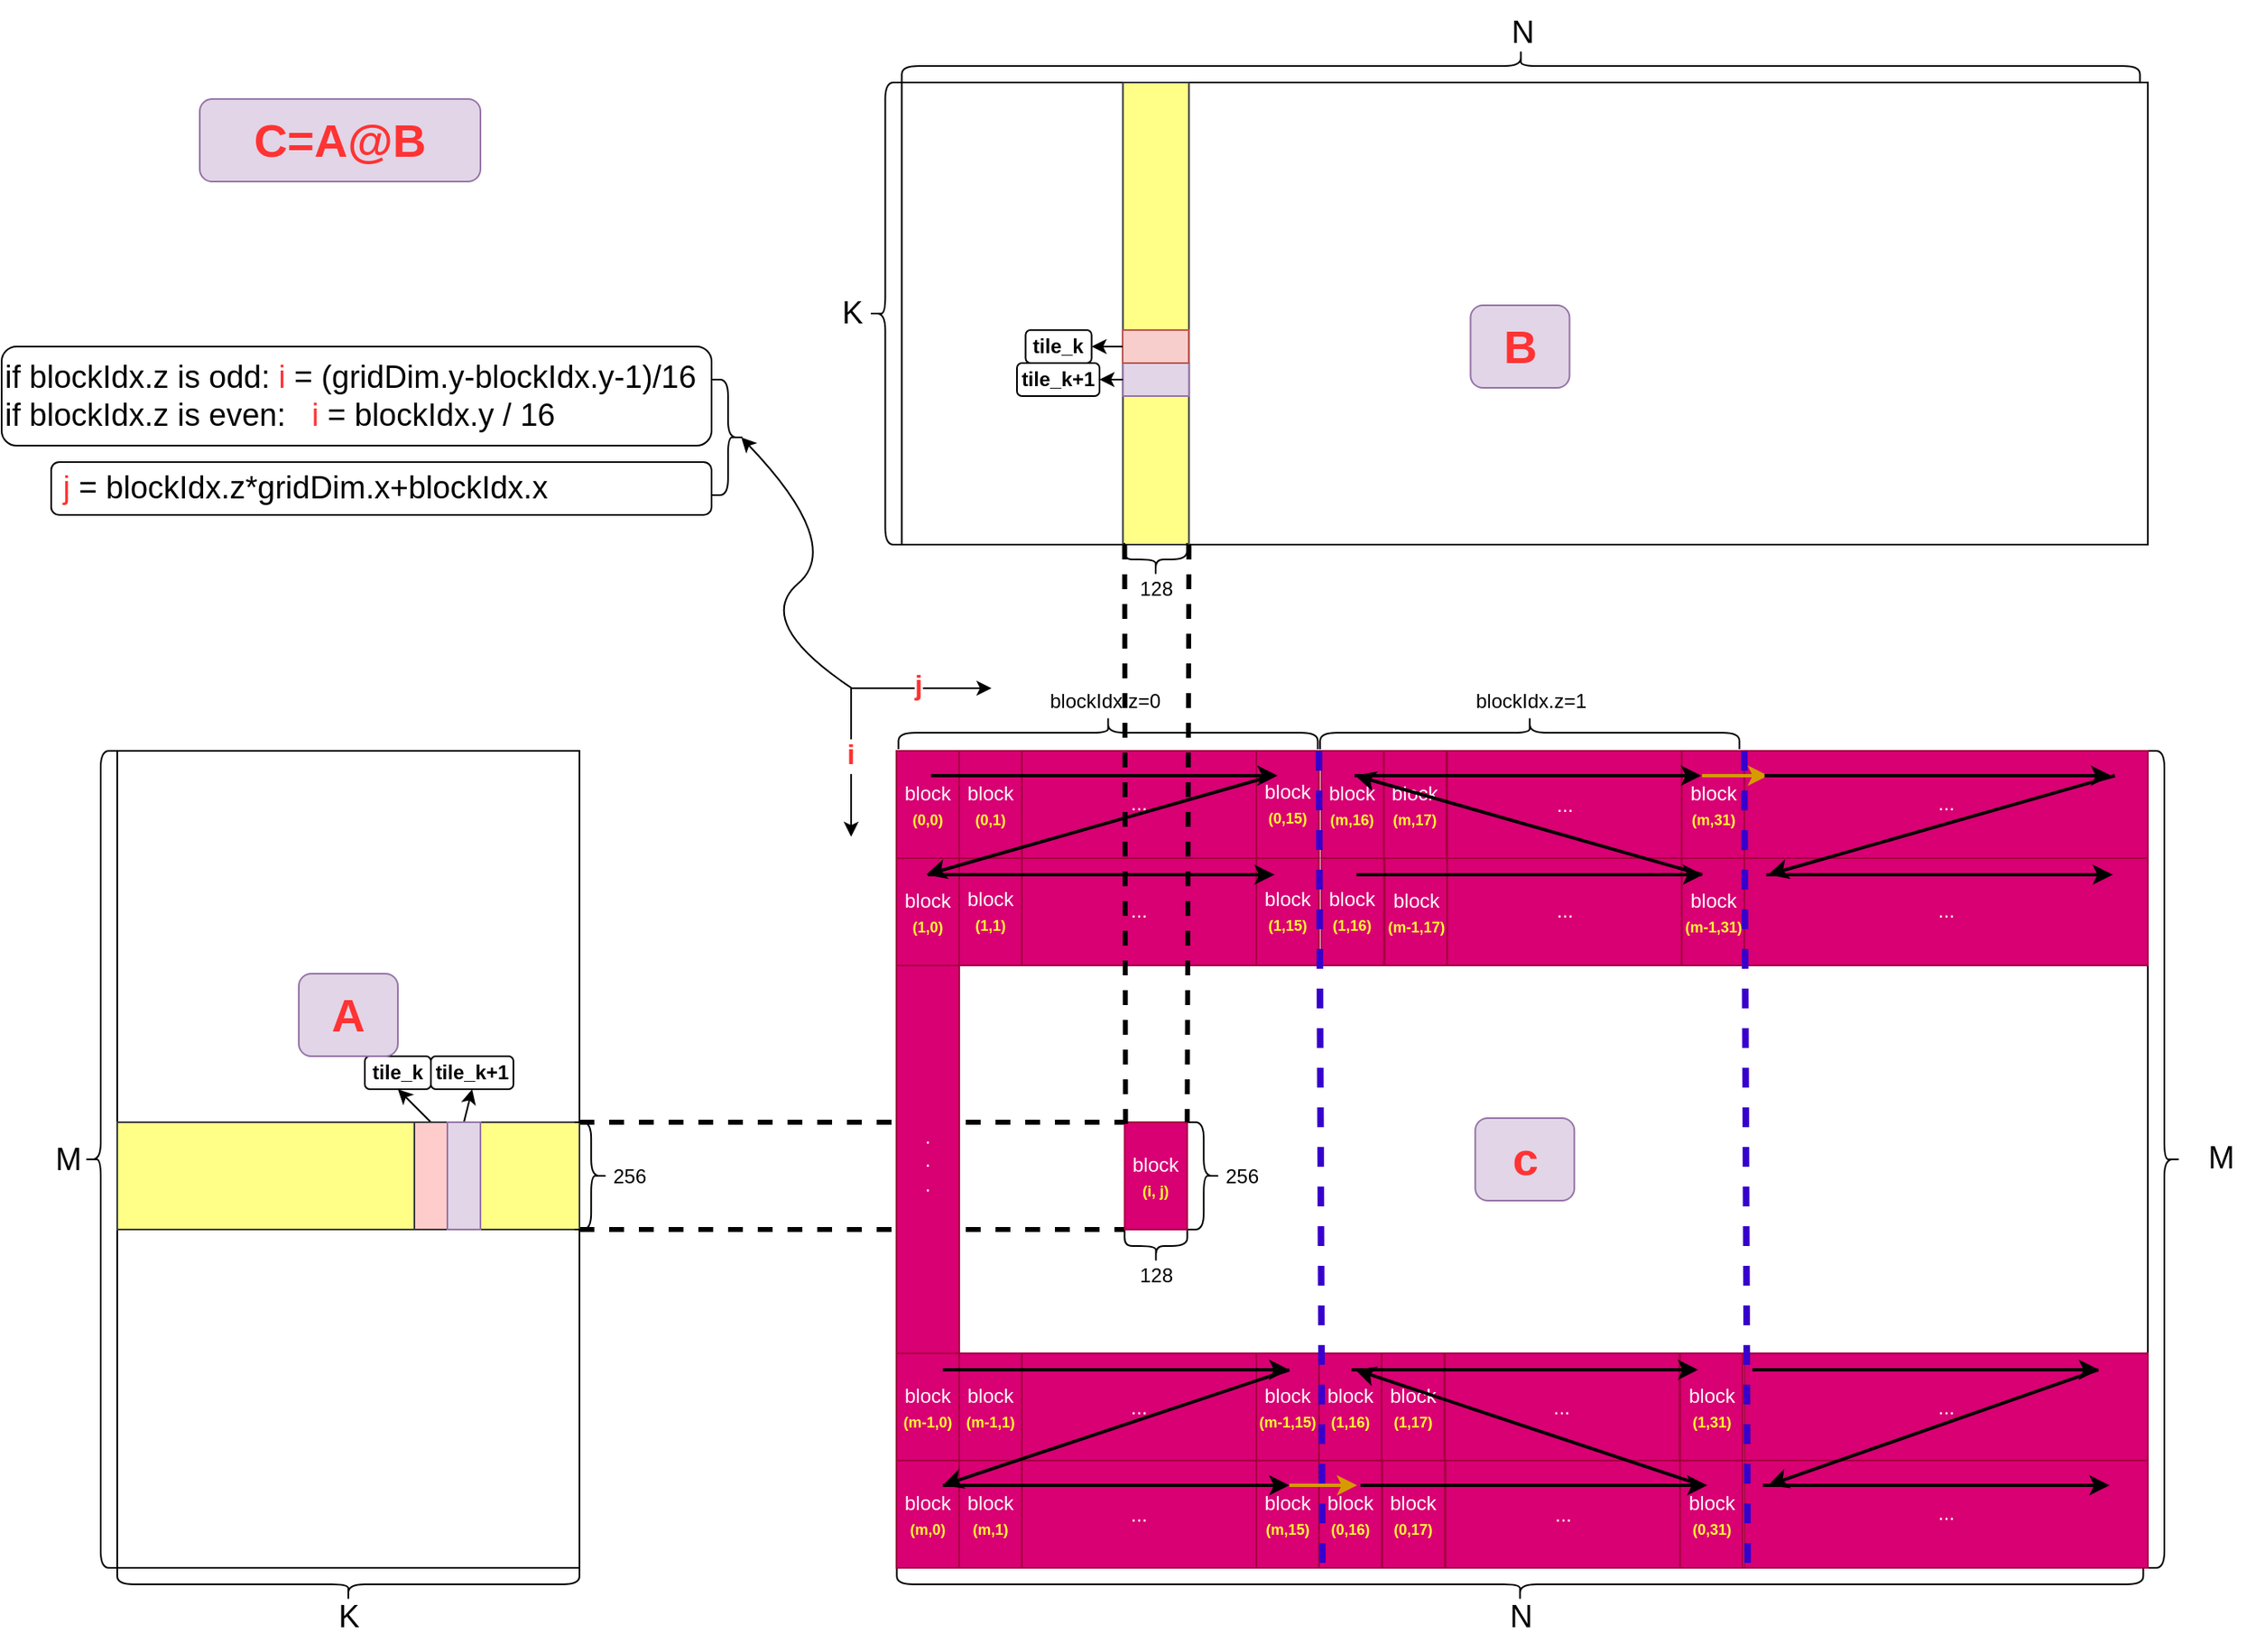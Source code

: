 <mxfile version="13.7.9" type="device"><diagram name="Page-1" id="_nR7e4XgD6fj8UJKNjDj"><mxGraphModel dx="3288" dy="-3440" grid="1" gridSize="10" guides="1" tooltips="1" connect="1" arrows="1" fold="1" page="1" pageScale="1" pageWidth="850" pageHeight="1100" math="1" shadow="0"><root><mxCell id="0"/><mxCell id="1" parent="0"/><mxCell id="BASvvJVavqTpIo9RgMH1-776" value="" style="rounded=0;whiteSpace=wrap;html=1;" parent="1" vertex="1"><mxGeometry x="-474.78" y="4660" width="754.78" height="280" as="geometry"/></mxCell><mxCell id="BASvvJVavqTpIo9RgMH1-777" value="" style="rounded=0;whiteSpace=wrap;html=1;" parent="1" vertex="1"><mxGeometry x="-950" y="5064.99" width="280" height="495.01" as="geometry"/></mxCell><mxCell id="BASvvJVavqTpIo9RgMH1-779" value="" style="rounded=0;whiteSpace=wrap;html=1;" parent="1" vertex="1"><mxGeometry x="-477.91" y="5065" width="757.91" height="495.01" as="geometry"/></mxCell><mxCell id="BASvvJVavqTpIo9RgMH1-780" value="" style="rounded=0;whiteSpace=wrap;html=1;fillColor=#ffff88;strokeColor=#36393d;" parent="1" vertex="1"><mxGeometry x="-340.82" y="4660" width="40" height="280" as="geometry"/></mxCell><mxCell id="BASvvJVavqTpIo9RgMH1-782" value="&lt;font style=&quot;font-size: 19px;&quot;&gt;M&lt;/font&gt;" style="text;html=1;align=center;verticalAlign=middle;resizable=0;points=[];autosize=1;strokeColor=none;fillColor=none;" parent="1" vertex="1"><mxGeometry x="-1000" y="5292.51" width="40" height="40" as="geometry"/></mxCell><mxCell id="BASvvJVavqTpIo9RgMH1-783" value="" style="shape=curlyBracket;whiteSpace=wrap;html=1;rounded=1;labelPosition=left;verticalLabelPosition=middle;align=right;verticalAlign=middle;" parent="1" vertex="1"><mxGeometry x="-970" y="5064.99" width="20" height="495.01" as="geometry"/></mxCell><mxCell id="BASvvJVavqTpIo9RgMH1-784" value="" style="shape=curlyBracket;whiteSpace=wrap;html=1;rounded=1;flipH=1;labelPosition=right;verticalLabelPosition=middle;align=left;verticalAlign=middle;rotation=90;" parent="1" vertex="1"><mxGeometry x="-820" y="5430.01" width="20" height="280" as="geometry"/></mxCell><mxCell id="BASvvJVavqTpIo9RgMH1-785" value="&lt;font style=&quot;font-size: 19px;&quot;&gt;K&lt;/font&gt;" style="text;html=1;align=center;verticalAlign=middle;resizable=0;points=[];autosize=1;strokeColor=none;fillColor=none;" parent="1" vertex="1"><mxGeometry x="-830" y="5570" width="40" height="40" as="geometry"/></mxCell><mxCell id="BASvvJVavqTpIo9RgMH1-786" value="" style="shape=curlyBracket;whiteSpace=wrap;html=1;rounded=1;labelPosition=left;verticalLabelPosition=middle;align=right;verticalAlign=middle;rotation=-180;" parent="1" vertex="1"><mxGeometry x="280" y="5064.99" width="20" height="495" as="geometry"/></mxCell><mxCell id="BASvvJVavqTpIo9RgMH1-787" value="&lt;font style=&quot;font-size: 19px;&quot;&gt;M&lt;/font&gt;" style="text;html=1;align=center;verticalAlign=middle;resizable=0;points=[];autosize=1;strokeColor=none;fillColor=none;" parent="1" vertex="1"><mxGeometry x="304.38" y="5292.49" width="40" height="40" as="geometry"/></mxCell><mxCell id="BASvvJVavqTpIo9RgMH1-788" value="&lt;font style=&quot;font-size: 19px;&quot;&gt;K&lt;/font&gt;" style="text;html=1;align=center;verticalAlign=middle;resizable=0;points=[];autosize=1;strokeColor=none;fillColor=none;" parent="1" vertex="1"><mxGeometry x="-524.78" y="4780" width="40" height="40" as="geometry"/></mxCell><mxCell id="BASvvJVavqTpIo9RgMH1-791" value="" style="rounded=0;whiteSpace=wrap;html=1;fillColor=#e1d5e7;strokeColor=#9673a6;rotation=90;" parent="1" vertex="1"><mxGeometry x="-330.82" y="4820" width="20" height="40" as="geometry"/></mxCell><mxCell id="BASvvJVavqTpIo9RgMH1-792" value="" style="endArrow=none;dashed=1;html=1;rounded=0;exitX=1;exitY=0;exitDx=0;exitDy=0;entryX=0;entryY=0;entryDx=0;entryDy=0;strokeWidth=3;" parent="1" source="BASvvJVavqTpIo9RgMH1-900" target="BASvvJVavqTpIo9RgMH1-898" edge="1"><mxGeometry width="50" height="50" relative="1" as="geometry"><mxPoint x="-670" y="5290" as="sourcePoint"/><mxPoint x="-310.82" y="5310.0" as="targetPoint"/></mxGeometry></mxCell><mxCell id="BASvvJVavqTpIo9RgMH1-793" value="" style="endArrow=none;dashed=1;html=1;rounded=0;exitX=1;exitY=1;exitDx=0;exitDy=0;entryX=0;entryY=1;entryDx=0;entryDy=0;strokeWidth=3;" parent="1" source="BASvvJVavqTpIo9RgMH1-900" target="BASvvJVavqTpIo9RgMH1-898" edge="1"><mxGeometry width="50" height="50" relative="1" as="geometry"><mxPoint x="-670" y="5354.61" as="sourcePoint"/><mxPoint x="-375" y="5355" as="targetPoint"/></mxGeometry></mxCell><mxCell id="BASvvJVavqTpIo9RgMH1-796" value="" style="shape=curlyBracket;whiteSpace=wrap;html=1;rounded=1;flipH=1;labelPosition=right;verticalLabelPosition=middle;align=left;verticalAlign=middle;rotation=-180;" parent="1" vertex="1"><mxGeometry x="-494.78" y="4660" width="20" height="280" as="geometry"/></mxCell><mxCell id="BASvvJVavqTpIo9RgMH1-797" value="" style="shape=curlyBracket;whiteSpace=wrap;html=1;rounded=1;flipH=1;labelPosition=right;verticalLabelPosition=middle;align=left;verticalAlign=middle;rotation=-90;" parent="1" vertex="1"><mxGeometry x="-109.78" y="4275" width="20" height="750" as="geometry"/></mxCell><mxCell id="BASvvJVavqTpIo9RgMH1-798" value="&lt;font style=&quot;font-size: 19px;&quot;&gt;N&lt;/font&gt;" style="text;html=1;align=center;verticalAlign=middle;resizable=0;points=[];autosize=1;strokeColor=none;fillColor=none;" parent="1" vertex="1"><mxGeometry x="-119.39" y="4610" width="40" height="40" as="geometry"/></mxCell><mxCell id="BASvvJVavqTpIo9RgMH1-799" value="" style="shape=curlyBracket;whiteSpace=wrap;html=1;rounded=1;flipH=1;labelPosition=right;verticalLabelPosition=middle;align=left;verticalAlign=middle;rotation=90;" parent="1" vertex="1"><mxGeometry x="-110.28" y="5192.5" width="20" height="755" as="geometry"/></mxCell><mxCell id="BASvvJVavqTpIo9RgMH1-800" value="&lt;font style=&quot;font-size: 19px;&quot;&gt;N&lt;/font&gt;" style="text;html=1;align=center;verticalAlign=middle;resizable=0;points=[];autosize=1;strokeColor=none;fillColor=none;" parent="1" vertex="1"><mxGeometry x="-120.28" y="5570" width="40" height="40" as="geometry"/></mxCell><mxCell id="BASvvJVavqTpIo9RgMH1-801" value="" style="rounded=0;whiteSpace=wrap;html=1;fillColor=#f8cecc;strokeColor=#b85450;rotation=90;" parent="1" vertex="1"><mxGeometry x="-331" y="4800" width="20" height="40" as="geometry"/></mxCell><mxCell id="BASvvJVavqTpIo9RgMH1-802" value="" style="shape=curlyBracket;whiteSpace=wrap;html=1;rounded=1;flipH=1;labelPosition=right;verticalLabelPosition=middle;align=left;verticalAlign=middle;size=0.5;" parent="1" vertex="1"><mxGeometry x="-301.87" y="5290" width="20" height="65" as="geometry"/></mxCell><mxCell id="BASvvJVavqTpIo9RgMH1-803" value="" style="shape=curlyBracket;whiteSpace=wrap;html=1;rounded=1;flipH=1;labelPosition=right;verticalLabelPosition=middle;align=left;verticalAlign=middle;rotation=90;" parent="1" vertex="1"><mxGeometry x="-330.82" y="5346" width="20" height="37.99" as="geometry"/></mxCell><mxCell id="BASvvJVavqTpIo9RgMH1-804" value="128" style="text;html=1;align=center;verticalAlign=middle;resizable=0;points=[];autosize=1;strokeColor=none;fillColor=none;" parent="1" vertex="1"><mxGeometry x="-340.82" y="5368" width="40" height="30" as="geometry"/></mxCell><mxCell id="BASvvJVavqTpIo9RgMH1-805" value="256" style="text;html=1;align=center;verticalAlign=middle;resizable=0;points=[];autosize=1;strokeColor=none;fillColor=none;" parent="1" vertex="1"><mxGeometry x="-288.96" y="5307.5" width="40" height="30" as="geometry"/></mxCell><mxCell id="BASvvJVavqTpIo9RgMH1-806" value="&lt;span style=&quot;text-wrap: nowrap;&quot;&gt;&lt;b style=&quot;&quot;&gt;tile_k&lt;/b&gt;&lt;/span&gt;" style="rounded=1;whiteSpace=wrap;html=1;" parent="1" vertex="1"><mxGeometry x="-800" y="5250" width="40" height="20" as="geometry"/></mxCell><mxCell id="BASvvJVavqTpIo9RgMH1-807" value="&lt;span style=&quot;text-wrap: nowrap;&quot;&gt;&lt;b style=&quot;&quot;&gt;tile_k+1&lt;/b&gt;&lt;/span&gt;" style="rounded=1;whiteSpace=wrap;html=1;" parent="1" vertex="1"><mxGeometry x="-760" y="5250" width="50" height="20" as="geometry"/></mxCell><mxCell id="BASvvJVavqTpIo9RgMH1-808" value="" style="endArrow=classic;html=1;rounded=0;entryX=0.5;entryY=1;entryDx=0;entryDy=0;exitX=0.5;exitY=0;exitDx=0;exitDy=0;" parent="1" source="BASvvJVavqTpIo9RgMH1-789" target="BASvvJVavqTpIo9RgMH1-806" edge="1"><mxGeometry width="50" height="50" relative="1" as="geometry"><mxPoint x="-650" y="5270" as="sourcePoint"/><mxPoint x="-600" y="5220" as="targetPoint"/></mxGeometry></mxCell><mxCell id="BASvvJVavqTpIo9RgMH1-809" value="" style="endArrow=classic;html=1;rounded=0;entryX=0.5;entryY=1;entryDx=0;entryDy=0;exitX=0.5;exitY=0;exitDx=0;exitDy=0;" parent="1" target="BASvvJVavqTpIo9RgMH1-807" edge="1"><mxGeometry width="50" height="50" relative="1" as="geometry"><mxPoint x="-740" y="5290" as="sourcePoint"/><mxPoint x="-755" y="5215" as="targetPoint"/></mxGeometry></mxCell><mxCell id="BASvvJVavqTpIo9RgMH1-810" value="&lt;span style=&quot;text-wrap: nowrap;&quot;&gt;&lt;b style=&quot;&quot;&gt;tile_k&lt;/b&gt;&lt;/span&gt;" style="rounded=1;whiteSpace=wrap;html=1;" parent="1" vertex="1"><mxGeometry x="-399.78" y="4810" width="40" height="20" as="geometry"/></mxCell><mxCell id="BASvvJVavqTpIo9RgMH1-811" value="&lt;span style=&quot;text-wrap: nowrap;&quot;&gt;&lt;b style=&quot;&quot;&gt;tile_k+1&lt;/b&gt;&lt;/span&gt;" style="rounded=1;whiteSpace=wrap;html=1;" parent="1" vertex="1"><mxGeometry x="-405" y="4830" width="50" height="20" as="geometry"/></mxCell><mxCell id="BASvvJVavqTpIo9RgMH1-812" value="" style="endArrow=classic;html=1;rounded=0;entryX=1;entryY=0.5;entryDx=0;entryDy=0;exitX=0.5;exitY=1;exitDx=0;exitDy=0;" parent="1" source="BASvvJVavqTpIo9RgMH1-801" target="BASvvJVavqTpIo9RgMH1-810" edge="1"><mxGeometry width="50" height="50" relative="1" as="geometry"><mxPoint x="-494.78" y="5100" as="sourcePoint"/><mxPoint x="-444.78" y="5050" as="targetPoint"/></mxGeometry></mxCell><mxCell id="BASvvJVavqTpIo9RgMH1-813" value="" style="endArrow=classic;html=1;rounded=0;entryX=1;entryY=0.5;entryDx=0;entryDy=0;exitX=0.5;exitY=1;exitDx=0;exitDy=0;" parent="1" source="BASvvJVavqTpIo9RgMH1-791" target="BASvvJVavqTpIo9RgMH1-811" edge="1"><mxGeometry width="50" height="50" relative="1" as="geometry"><mxPoint x="-304.78" y="4830" as="sourcePoint"/><mxPoint x="-329.78" y="4830" as="targetPoint"/></mxGeometry></mxCell><mxCell id="BASvvJVavqTpIo9RgMH1-815" value="block&lt;div&gt;&lt;font color=&quot;#ffff33&quot; style=&quot;font-size: 9px;&quot;&gt;&lt;b&gt;(0,0)&lt;/b&gt;&lt;/font&gt;&lt;/div&gt;" style="rounded=0;whiteSpace=wrap;html=1;fillColor=#d80073;strokeColor=#A50040;fontColor=#ffffff;" parent="1" vertex="1"><mxGeometry x="-477.91" y="5065" width="37.91" height="65" as="geometry"/></mxCell><mxCell id="BASvvJVavqTpIo9RgMH1-819" value="" style="endArrow=classic;html=1;rounded=0;" parent="1" edge="1"><mxGeometry width="50" height="50" relative="1" as="geometry"><mxPoint x="-505.45" y="5027" as="sourcePoint"/><mxPoint x="-505.45" y="5117" as="targetPoint"/></mxGeometry></mxCell><mxCell id="BASvvJVavqTpIo9RgMH1-827" value="&lt;b&gt;&lt;font color=&quot;#ff3333&quot; style=&quot;font-size: 17px;&quot;&gt;i&lt;/font&gt;&lt;/b&gt;" style="edgeLabel;html=1;align=center;verticalAlign=middle;resizable=0;points=[];" parent="BASvvJVavqTpIo9RgMH1-819" vertex="1" connectable="0"><mxGeometry x="-0.096" y="-1" relative="1" as="geometry"><mxPoint as="offset"/></mxGeometry></mxCell><mxCell id="BASvvJVavqTpIo9RgMH1-821" value="" style="endArrow=classic;html=1;rounded=0;" parent="1" edge="1"><mxGeometry width="50" height="50" relative="1" as="geometry"><mxPoint x="-505.45" y="5027" as="sourcePoint"/><mxPoint x="-420.45" y="5027" as="targetPoint"/></mxGeometry></mxCell><mxCell id="BASvvJVavqTpIo9RgMH1-825" value="j" style="edgeLabel;html=1;align=center;verticalAlign=middle;resizable=0;points=[];" parent="BASvvJVavqTpIo9RgMH1-821" vertex="1" connectable="0"><mxGeometry x="-0.064" y="2" relative="1" as="geometry"><mxPoint as="offset"/></mxGeometry></mxCell><mxCell id="BASvvJVavqTpIo9RgMH1-826" value="&lt;b&gt;&lt;font color=&quot;#ff3333&quot; style=&quot;font-size: 17px;&quot;&gt;j&lt;/font&gt;&lt;/b&gt;" style="edgeLabel;html=1;align=center;verticalAlign=middle;resizable=0;points=[];" parent="BASvvJVavqTpIo9RgMH1-821" vertex="1" connectable="0"><mxGeometry x="-0.048" y="1" relative="1" as="geometry"><mxPoint as="offset"/></mxGeometry></mxCell><mxCell id="BASvvJVavqTpIo9RgMH1-831" value=".&lt;div&gt;.&lt;/div&gt;&lt;div&gt;.&lt;/div&gt;" style="rounded=0;whiteSpace=wrap;html=1;fillColor=#d80073;fontColor=#ffffff;strokeColor=#A50040;" parent="1" vertex="1"><mxGeometry x="-477.91" y="5195" width="37.91" height="235" as="geometry"/></mxCell><mxCell id="BASvvJVavqTpIo9RgMH1-833" value="..." style="rounded=0;whiteSpace=wrap;html=1;fillColor=#d80073;strokeColor=#A50040;fontColor=#ffffff;" parent="1" vertex="1"><mxGeometry x="-402.09" y="5064.99" width="142.09" height="65" as="geometry"/></mxCell><mxCell id="BASvvJVavqTpIo9RgMH1-841" value="..." style="rounded=0;whiteSpace=wrap;html=1;fillColor=#d80073;strokeColor=#A50040;fontColor=#ffffff;" parent="1" vertex="1"><mxGeometry x="-402.09" y="5129.99" width="142.09" height="65" as="geometry"/></mxCell><mxCell id="BASvvJVavqTpIo9RgMH1-850" value="..." style="rounded=0;whiteSpace=wrap;html=1;fillColor=#d80073;strokeColor=#A50040;fontColor=#ffffff;" parent="1" vertex="1"><mxGeometry x="-402.09" y="5430.01" width="142.09" height="65" as="geometry"/></mxCell><mxCell id="BASvvJVavqTpIo9RgMH1-851" value="..." style="rounded=0;whiteSpace=wrap;html=1;fillColor=#d80073;strokeColor=#A50040;fontColor=#ffffff;" parent="1" vertex="1"><mxGeometry x="-402.09" y="5495" width="142.09" height="65" as="geometry"/></mxCell><mxCell id="BASvvJVavqTpIo9RgMH1-857" value="block&lt;div&gt;&lt;font color=&quot;#ffff33&quot; style=&quot;font-size: 9px;&quot;&gt;&lt;b&gt;(0,1)&lt;/b&gt;&lt;/font&gt;&lt;/div&gt;" style="rounded=0;whiteSpace=wrap;html=1;fillColor=#d80073;strokeColor=#A50040;fontColor=#ffffff;" parent="1" vertex="1"><mxGeometry x="-440" y="5065" width="37.91" height="65" as="geometry"/></mxCell><mxCell id="BASvvJVavqTpIo9RgMH1-858" value="block&lt;div&gt;&lt;font color=&quot;#ffff33&quot; style=&quot;font-size: 9px;&quot;&gt;&lt;b&gt;(&lt;/b&gt;&lt;/font&gt;&lt;b style=&quot;background-color: initial; color: rgb(255, 255, 51); font-size: 9px;&quot;&gt;0&lt;/b&gt;&lt;b style=&quot;font-size: 9px; color: rgb(255, 255, 51); background-color: initial;&quot;&gt;,15)&lt;/b&gt;&lt;/div&gt;" style="rounded=0;whiteSpace=wrap;html=1;fillColor=#d80073;strokeColor=#A50040;fontColor=#ffffff;" parent="1" vertex="1"><mxGeometry x="-260" y="5064.99" width="37.91" height="65" as="geometry"/></mxCell><mxCell id="BASvvJVavqTpIo9RgMH1-859" value="block&lt;div&gt;&lt;font color=&quot;#ffff33&quot; style=&quot;font-size: 9px;&quot;&gt;&lt;b&gt;(1,0)&lt;/b&gt;&lt;/font&gt;&lt;/div&gt;" style="rounded=0;whiteSpace=wrap;html=1;fillColor=#d80073;strokeColor=#A50040;fontColor=#ffffff;" parent="1" vertex="1"><mxGeometry x="-477.91" y="5130" width="37.91" height="65" as="geometry"/></mxCell><mxCell id="BASvvJVavqTpIo9RgMH1-860" value="block&lt;div&gt;&lt;font color=&quot;#ffff33&quot; style=&quot;font-size: 9px;&quot;&gt;&lt;b&gt;(1,1)&lt;/b&gt;&lt;/font&gt;&lt;/div&gt;" style="rounded=0;whiteSpace=wrap;html=1;fillColor=#d80073;strokeColor=#A50040;fontColor=#ffffff;" parent="1" vertex="1"><mxGeometry x="-440" y="5129.99" width="37.91" height="65" as="geometry"/></mxCell><mxCell id="BASvvJVavqTpIo9RgMH1-861" value="block&lt;div&gt;&lt;font color=&quot;#ffff33&quot; style=&quot;font-size: 9px;&quot;&gt;&lt;b&gt;(1,15)&lt;/b&gt;&lt;/font&gt;&lt;/div&gt;" style="rounded=0;whiteSpace=wrap;html=1;fillColor=#d80073;strokeColor=#A50040;fontColor=#ffffff;" parent="1" vertex="1"><mxGeometry x="-260" y="5129.99" width="37.91" height="65" as="geometry"/></mxCell><mxCell id="BASvvJVavqTpIo9RgMH1-862" value="block&lt;div&gt;&lt;font color=&quot;#ffff33&quot; style=&quot;font-size: 9px;&quot;&gt;&lt;b&gt;(m-1,0)&lt;/b&gt;&lt;/font&gt;&lt;/div&gt;" style="rounded=0;whiteSpace=wrap;html=1;fillColor=#d80073;strokeColor=#A50040;fontColor=#ffffff;" parent="1" vertex="1"><mxGeometry x="-477.91" y="5430" width="37.91" height="65" as="geometry"/></mxCell><mxCell id="BASvvJVavqTpIo9RgMH1-863" value="block&lt;div&gt;&lt;font color=&quot;#ffff33&quot; style=&quot;font-size: 9px;&quot;&gt;&lt;b&gt;(m-1,1)&lt;/b&gt;&lt;/font&gt;&lt;/div&gt;" style="rounded=0;whiteSpace=wrap;html=1;fillColor=#d80073;strokeColor=#A50040;fontColor=#ffffff;" parent="1" vertex="1"><mxGeometry x="-440" y="5430.01" width="37.91" height="65" as="geometry"/></mxCell><mxCell id="BASvvJVavqTpIo9RgMH1-864" value="block&lt;div&gt;&lt;font color=&quot;#ffff33&quot; style=&quot;font-size: 9px;&quot;&gt;&lt;b&gt;(m,0)&lt;/b&gt;&lt;/font&gt;&lt;/div&gt;" style="rounded=0;whiteSpace=wrap;html=1;fillColor=#d80073;strokeColor=#A50040;fontColor=#ffffff;" parent="1" vertex="1"><mxGeometry x="-477.91" y="5495" width="37.91" height="65" as="geometry"/></mxCell><mxCell id="BASvvJVavqTpIo9RgMH1-865" value="block&lt;div&gt;&lt;font color=&quot;#ffff33&quot; style=&quot;font-size: 9px;&quot;&gt;&lt;b&gt;(m,1)&lt;/b&gt;&lt;/font&gt;&lt;/div&gt;" style="rounded=0;whiteSpace=wrap;html=1;fillColor=#d80073;strokeColor=#A50040;fontColor=#ffffff;" parent="1" vertex="1"><mxGeometry x="-440" y="5495" width="37.91" height="65" as="geometry"/></mxCell><mxCell id="BASvvJVavqTpIo9RgMH1-866" value="block&lt;div&gt;&lt;font color=&quot;#ffff33&quot; style=&quot;font-size: 9px;&quot;&gt;&lt;b&gt;(m-1,15)&lt;/b&gt;&lt;/font&gt;&lt;/div&gt;" style="rounded=0;whiteSpace=wrap;html=1;fillColor=#d80073;strokeColor=#A50040;fontColor=#ffffff;" parent="1" vertex="1"><mxGeometry x="-260" y="5430.01" width="37.91" height="65" as="geometry"/></mxCell><mxCell id="BASvvJVavqTpIo9RgMH1-867" value="block&lt;div&gt;&lt;font color=&quot;#ffff33&quot; style=&quot;font-size: 9px;&quot;&gt;&lt;b&gt;(m,15)&lt;/b&gt;&lt;/font&gt;&lt;/div&gt;" style="rounded=0;whiteSpace=wrap;html=1;fillColor=#d80073;strokeColor=#A50040;fontColor=#ffffff;" parent="1" vertex="1"><mxGeometry x="-260" y="5495" width="37.91" height="65" as="geometry"/></mxCell><mxCell id="BASvvJVavqTpIo9RgMH1-869" value="blockIdx.z=0" style="text;html=1;align=center;verticalAlign=middle;resizable=0;points=[];autosize=1;strokeColor=none;fillColor=none;" parent="1" vertex="1"><mxGeometry x="-397.09" y="5020" width="90" height="30" as="geometry"/></mxCell><mxCell id="BASvvJVavqTpIo9RgMH1-872" value="..." style="rounded=0;whiteSpace=wrap;html=1;fillColor=#d80073;strokeColor=#A50040;fontColor=#ffffff;" parent="1" vertex="1"><mxGeometry x="-144.39" y="5065" width="142.09" height="65" as="geometry"/></mxCell><mxCell id="BASvvJVavqTpIo9RgMH1-874" value="block&lt;div&gt;&lt;font color=&quot;#ffff33&quot; style=&quot;font-size: 9px;&quot;&gt;&lt;b&gt;(m,16)&lt;/b&gt;&lt;/font&gt;&lt;/div&gt;" style="rounded=0;whiteSpace=wrap;html=1;fillColor=#d80073;strokeColor=#A50040;fontColor=#ffffff;" parent="1" vertex="1"><mxGeometry x="-220.64" y="5065" width="37.91" height="65" as="geometry"/></mxCell><mxCell id="BASvvJVavqTpIo9RgMH1-875" value="block&lt;div&gt;&lt;font color=&quot;#ffff33&quot; style=&quot;font-size: 9px;&quot;&gt;&lt;b&gt;(m,17)&lt;/b&gt;&lt;/font&gt;&lt;/div&gt;" style="rounded=0;whiteSpace=wrap;html=1;fillColor=#d80073;strokeColor=#A50040;fontColor=#ffffff;" parent="1" vertex="1"><mxGeometry x="-182.73" y="5065" width="37.91" height="65" as="geometry"/></mxCell><mxCell id="BASvvJVavqTpIo9RgMH1-876" value="block&lt;div&gt;&lt;font color=&quot;#ffff33&quot; style=&quot;font-size: 9px;&quot;&gt;&lt;b&gt;(m,31)&lt;/b&gt;&lt;/font&gt;&lt;/div&gt;" style="rounded=0;whiteSpace=wrap;html=1;fillColor=#d80073;strokeColor=#A50040;fontColor=#ffffff;" parent="1" vertex="1"><mxGeometry x="-2.3" y="5065" width="37.91" height="65" as="geometry"/></mxCell><mxCell id="BASvvJVavqTpIo9RgMH1-877" value="" style="shape=curlyBracket;whiteSpace=wrap;html=1;rounded=1;labelPosition=left;verticalLabelPosition=middle;align=right;verticalAlign=middle;rotation=90;" parent="1" vertex="1"><mxGeometry x="-104.39" y="4927" width="20" height="254" as="geometry"/></mxCell><mxCell id="BASvvJVavqTpIo9RgMH1-879" value="blockIdx.z=1" style="text;html=1;align=center;verticalAlign=middle;resizable=0;points=[];autosize=1;strokeColor=none;fillColor=none;" parent="1" vertex="1"><mxGeometry x="-139.39" y="5020" width="90" height="30" as="geometry"/></mxCell><mxCell id="BASvvJVavqTpIo9RgMH1-880" value="" style="shape=curlyBracket;whiteSpace=wrap;html=1;rounded=1;labelPosition=left;verticalLabelPosition=middle;align=right;verticalAlign=middle;rotation=90;" parent="1" vertex="1"><mxGeometry x="-359.78" y="4927" width="20" height="254" as="geometry"/></mxCell><mxCell id="BASvvJVavqTpIo9RgMH1-881" value="..." style="rounded=0;whiteSpace=wrap;html=1;fillColor=#d80073;strokeColor=#A50040;fontColor=#ffffff;" parent="1" vertex="1"><mxGeometry x="35.61" y="5064.99" width="244.39" height="65" as="geometry"/></mxCell><mxCell id="BASvvJVavqTpIo9RgMH1-883" value="block&lt;div&gt;&lt;font color=&quot;#ffff33&quot; style=&quot;font-size: 9px;&quot;&gt;&lt;b&gt;(1,16)&lt;/b&gt;&lt;/font&gt;&lt;/div&gt;" style="rounded=0;whiteSpace=wrap;html=1;fillColor=#d80073;strokeColor=#A50040;fontColor=#ffffff;" parent="1" vertex="1"><mxGeometry x="-220.64" y="5129.99" width="37.91" height="65" as="geometry"/></mxCell><mxCell id="BASvvJVavqTpIo9RgMH1-884" value="block&lt;div&gt;&lt;font color=&quot;#ffff33&quot; style=&quot;font-size: 9px;&quot;&gt;&lt;b&gt;(m-1,17)&lt;/b&gt;&lt;/font&gt;&lt;/div&gt;" style="rounded=0;whiteSpace=wrap;html=1;fillColor=#d80073;strokeColor=#A50040;fontColor=#ffffff;" parent="1" vertex="1"><mxGeometry x="-182.3" y="5130" width="37.91" height="65" as="geometry"/></mxCell><mxCell id="BASvvJVavqTpIo9RgMH1-885" value="..." style="rounded=0;whiteSpace=wrap;html=1;fillColor=#d80073;strokeColor=#A50040;fontColor=#ffffff;" parent="1" vertex="1"><mxGeometry x="-144.39" y="5129.99" width="142.09" height="65" as="geometry"/></mxCell><mxCell id="BASvvJVavqTpIo9RgMH1-886" value="block&lt;div&gt;&lt;font color=&quot;#ffff33&quot; style=&quot;font-size: 9px;&quot;&gt;&lt;b&gt;(m-1,31)&lt;/b&gt;&lt;/font&gt;&lt;/div&gt;" style="rounded=0;whiteSpace=wrap;html=1;fillColor=#d80073;strokeColor=#A50040;fontColor=#ffffff;" parent="1" vertex="1"><mxGeometry x="-2.3" y="5130" width="37.91" height="65" as="geometry"/></mxCell><mxCell id="BASvvJVavqTpIo9RgMH1-887" value="block&lt;div&gt;&lt;font color=&quot;#ffff33&quot; style=&quot;font-size: 9px;&quot;&gt;&lt;b&gt;(0,16)&lt;/b&gt;&lt;/font&gt;&lt;/div&gt;" style="rounded=0;whiteSpace=wrap;html=1;fillColor=#d80073;strokeColor=#A50040;fontColor=#ffffff;" parent="1" vertex="1"><mxGeometry x="-221.99" y="5495.01" width="37.91" height="65" as="geometry"/></mxCell><mxCell id="BASvvJVavqTpIo9RgMH1-888" value="block&lt;div&gt;&lt;font color=&quot;#ffff33&quot; style=&quot;font-size: 9px;&quot;&gt;&lt;b&gt;(1,16)&lt;/b&gt;&lt;/font&gt;&lt;/div&gt;" style="rounded=0;whiteSpace=wrap;html=1;fillColor=#d80073;strokeColor=#A50040;fontColor=#ffffff;" parent="1" vertex="1"><mxGeometry x="-221.99" y="5430.01" width="37.91" height="65" as="geometry"/></mxCell><mxCell id="BASvvJVavqTpIo9RgMH1-889" value="block&lt;div&gt;&lt;font color=&quot;#ffff33&quot; style=&quot;font-size: 9px;&quot;&gt;&lt;b&gt;(1,17)&lt;/b&gt;&lt;/font&gt;&lt;/div&gt;" style="rounded=0;whiteSpace=wrap;html=1;fillColor=#d80073;strokeColor=#A50040;fontColor=#ffffff;" parent="1" vertex="1"><mxGeometry x="-184.08" y="5430" width="37.91" height="65" as="geometry"/></mxCell><mxCell id="BASvvJVavqTpIo9RgMH1-890" value="block&lt;div&gt;&lt;font color=&quot;#ffff33&quot; style=&quot;font-size: 9px;&quot;&gt;&lt;b&gt;(0,17)&lt;/b&gt;&lt;/font&gt;&lt;/div&gt;" style="rounded=0;whiteSpace=wrap;html=1;fillColor=#d80073;strokeColor=#A50040;fontColor=#ffffff;" parent="1" vertex="1"><mxGeometry x="-183.73" y="5495.01" width="37.91" height="65" as="geometry"/></mxCell><mxCell id="BASvvJVavqTpIo9RgMH1-891" value="..." style="rounded=0;whiteSpace=wrap;html=1;fillColor=#d80073;strokeColor=#A50040;fontColor=#ffffff;" parent="1" vertex="1"><mxGeometry x="-145.82" y="5430" width="142.09" height="65" as="geometry"/></mxCell><mxCell id="BASvvJVavqTpIo9RgMH1-892" value="..." style="rounded=0;whiteSpace=wrap;html=1;fillColor=#d80073;strokeColor=#A50040;fontColor=#ffffff;" parent="1" vertex="1"><mxGeometry x="-145.39" y="5495.01" width="142.09" height="65" as="geometry"/></mxCell><mxCell id="BASvvJVavqTpIo9RgMH1-893" value="block&lt;div&gt;&lt;font color=&quot;#ffff33&quot; style=&quot;font-size: 9px;&quot;&gt;&lt;b&gt;(1,31)&lt;/b&gt;&lt;/font&gt;&lt;/div&gt;" style="rounded=0;whiteSpace=wrap;html=1;fillColor=#d80073;strokeColor=#A50040;fontColor=#ffffff;" parent="1" vertex="1"><mxGeometry x="-3.3" y="5430" width="37.91" height="65" as="geometry"/></mxCell><mxCell id="BASvvJVavqTpIo9RgMH1-894" value="block&lt;div&gt;&lt;font color=&quot;#ffff33&quot; style=&quot;font-size: 9px;&quot;&gt;&lt;b&gt;(0,31)&lt;/b&gt;&lt;/font&gt;&lt;/div&gt;" style="rounded=0;whiteSpace=wrap;html=1;fillColor=#d80073;strokeColor=#A50040;fontColor=#ffffff;" parent="1" vertex="1"><mxGeometry x="-3.3" y="5495.01" width="37.91" height="65" as="geometry"/></mxCell><mxCell id="BASvvJVavqTpIo9RgMH1-895" value="..." style="rounded=0;whiteSpace=wrap;html=1;fillColor=#d80073;strokeColor=#A50040;fontColor=#ffffff;" parent="1" vertex="1"><mxGeometry x="35.61" y="5129.99" width="244.39" height="65" as="geometry"/></mxCell><mxCell id="BASvvJVavqTpIo9RgMH1-896" value="..." style="rounded=0;whiteSpace=wrap;html=1;fillColor=#d80073;strokeColor=#A50040;fontColor=#ffffff;" parent="1" vertex="1"><mxGeometry x="35.61" y="5430.01" width="244.39" height="65" as="geometry"/></mxCell><mxCell id="BASvvJVavqTpIo9RgMH1-897" value="..." style="rounded=0;whiteSpace=wrap;html=1;fillColor=#d80073;strokeColor=#A50040;fontColor=#ffffff;" parent="1" vertex="1"><mxGeometry x="35.61" y="5494.99" width="244.39" height="65" as="geometry"/></mxCell><mxCell id="BASvvJVavqTpIo9RgMH1-882" value="" style="endArrow=none;dashed=1;html=1;rounded=0;strokeWidth=4;fillColor=#6a00ff;strokeColor=#3700CC;exitX=1;exitY=0;exitDx=0;exitDy=0;" parent="1" edge="1"><mxGeometry width="50" height="50" relative="1" as="geometry"><mxPoint x="35.53" y="5064.99" as="sourcePoint"/><mxPoint x="37.61" y="5559.99" as="targetPoint"/></mxGeometry></mxCell><mxCell id="BASvvJVavqTpIo9RgMH1-852" value="" style="endArrow=none;dashed=1;html=1;rounded=0;strokeWidth=4;fillColor=#6a00ff;strokeColor=#3700CC;exitX=1;exitY=0;exitDx=0;exitDy=0;" parent="1" edge="1"><mxGeometry width="50" height="50" relative="1" as="geometry"><mxPoint x="-222.08" y="5065" as="sourcePoint"/><mxPoint x="-220" y="5560" as="targetPoint"/></mxGeometry></mxCell><mxCell id="BASvvJVavqTpIo9RgMH1-898" value="block&lt;div&gt;&lt;font color=&quot;#ffff33&quot; style=&quot;font-size: 9px;&quot;&gt;&lt;b&gt;(i, j)&lt;/b&gt;&lt;/font&gt;&lt;/div&gt;" style="rounded=0;whiteSpace=wrap;html=1;fillColor=#d80073;strokeColor=#A50040;fontColor=#ffffff;" parent="1" vertex="1"><mxGeometry x="-339.78" y="5290" width="37.91" height="65" as="geometry"/></mxCell><mxCell id="BASvvJVavqTpIo9RgMH1-794" value="" style="endArrow=none;dashed=1;html=1;rounded=0;exitX=1;exitY=0;exitDx=0;exitDy=0;strokeWidth=3;entryX=0.014;entryY=0.044;entryDx=0;entryDy=0;entryPerimeter=0;" parent="1" target="BASvvJVavqTpIo9RgMH1-898" edge="1"><mxGeometry width="50" height="50" relative="1" as="geometry"><mxPoint x="-339.78" y="4940" as="sourcePoint"/><mxPoint x="-339.78" y="5230" as="targetPoint"/></mxGeometry></mxCell><mxCell id="BASvvJVavqTpIo9RgMH1-795" value="" style="endArrow=none;dashed=1;html=1;rounded=0;exitX=1;exitY=0;exitDx=0;exitDy=0;strokeWidth=3;entryX=1;entryY=0;entryDx=0;entryDy=0;" parent="1" target="BASvvJVavqTpIo9RgMH1-898" edge="1"><mxGeometry width="50" height="50" relative="1" as="geometry"><mxPoint x="-300.82" y="4940" as="sourcePoint"/><mxPoint x="-300" y="5290" as="targetPoint"/></mxGeometry></mxCell><mxCell id="BASvvJVavqTpIo9RgMH1-900" value="" style="rounded=0;whiteSpace=wrap;html=1;fillColor=#ffff88;strokeColor=#36393d;" parent="1" vertex="1"><mxGeometry x="-950" y="5290" width="280" height="65" as="geometry"/></mxCell><mxCell id="BASvvJVavqTpIo9RgMH1-789" value="" style="rounded=0;whiteSpace=wrap;html=1;fillColor=#ffcccc;strokeColor=#36393d;" parent="1" vertex="1"><mxGeometry x="-770" y="5290" width="20" height="65" as="geometry"/></mxCell><mxCell id="BASvvJVavqTpIo9RgMH1-901" value="" style="rounded=0;whiteSpace=wrap;html=1;fillColor=#e1d5e7;strokeColor=#9673a6;" parent="1" vertex="1"><mxGeometry x="-750" y="5290" width="20" height="65" as="geometry"/></mxCell><mxCell id="BASvvJVavqTpIo9RgMH1-902" value="" style="endArrow=classic;html=1;rounded=0;strokeWidth=2;strokeColor=#000000;" parent="1" edge="1"><mxGeometry width="50" height="50" relative="1" as="geometry"><mxPoint x="-450" y="5510" as="sourcePoint"/><mxPoint x="-240" y="5510" as="targetPoint"/></mxGeometry></mxCell><mxCell id="BASvvJVavqTpIo9RgMH1-904" value="" style="endArrow=classic;html=1;rounded=0;strokeWidth=2;strokeColor=#000000;" parent="1" edge="1"><mxGeometry width="50" height="50" relative="1" as="geometry"><mxPoint x="-240" y="5440" as="sourcePoint"/><mxPoint x="-450" y="5510" as="targetPoint"/></mxGeometry></mxCell><mxCell id="BASvvJVavqTpIo9RgMH1-905" value="" style="endArrow=classic;html=1;rounded=0;strokeWidth=2;strokeColor=#000000;" parent="1" edge="1"><mxGeometry width="50" height="50" relative="1" as="geometry"><mxPoint x="-450" y="5440" as="sourcePoint"/><mxPoint x="-240" y="5440" as="targetPoint"/></mxGeometry></mxCell><mxCell id="BASvvJVavqTpIo9RgMH1-906" value="" style="endArrow=classic;html=1;rounded=0;strokeWidth=2;strokeColor=#000000;" parent="1" edge="1"><mxGeometry width="50" height="50" relative="1" as="geometry"><mxPoint x="-458.96" y="5140" as="sourcePoint"/><mxPoint x="-248.96" y="5140" as="targetPoint"/></mxGeometry></mxCell><mxCell id="BASvvJVavqTpIo9RgMH1-907" value="" style="endArrow=classic;html=1;rounded=0;strokeWidth=2;strokeColor=#000000;fillColor=#ffcd28;gradientColor=#ffa500;" parent="1" edge="1"><mxGeometry width="50" height="50" relative="1" as="geometry"><mxPoint x="-457.09" y="5080" as="sourcePoint"/><mxPoint x="-247.09" y="5080" as="targetPoint"/></mxGeometry></mxCell><mxCell id="BASvvJVavqTpIo9RgMH1-908" value="" style="endArrow=classic;html=1;rounded=0;strokeWidth=2;strokeColor=#000000;" parent="1" edge="1"><mxGeometry width="50" height="50" relative="1" as="geometry"><mxPoint x="-250" y="5080" as="sourcePoint"/><mxPoint x="-460" y="5140" as="targetPoint"/></mxGeometry></mxCell><mxCell id="BASvvJVavqTpIo9RgMH1-909" value="" style="endArrow=classic;html=1;rounded=0;strokeWidth=2;strokeColor=#000000;" parent="1" edge="1"><mxGeometry width="50" height="50" relative="1" as="geometry"><mxPoint x="-200.52" y="5080" as="sourcePoint"/><mxPoint x="9.48" y="5080" as="targetPoint"/></mxGeometry></mxCell><mxCell id="BASvvJVavqTpIo9RgMH1-910" value="" style="endArrow=classic;html=1;rounded=0;strokeWidth=2;strokeColor=#000000;" parent="1" edge="1"><mxGeometry width="50" height="50" relative="1" as="geometry"><mxPoint x="-199.39" y="5140" as="sourcePoint"/><mxPoint x="10.61" y="5140" as="targetPoint"/></mxGeometry></mxCell><mxCell id="BASvvJVavqTpIo9RgMH1-911" value="" style="endArrow=classic;html=1;rounded=0;strokeWidth=2;strokeColor=#000000;" parent="1" edge="1"><mxGeometry width="50" height="50" relative="1" as="geometry"><mxPoint x="-202.39" y="5440" as="sourcePoint"/><mxPoint x="7.61" y="5440" as="targetPoint"/></mxGeometry></mxCell><mxCell id="BASvvJVavqTpIo9RgMH1-912" value="" style="endArrow=classic;html=1;rounded=0;strokeWidth=2;strokeColor=#000000;" parent="1" edge="1"><mxGeometry width="50" height="50" relative="1" as="geometry"><mxPoint x="-196.86" y="5510" as="sourcePoint"/><mxPoint x="13.14" y="5510" as="targetPoint"/></mxGeometry></mxCell><mxCell id="BASvvJVavqTpIo9RgMH1-913" value="" style="endArrow=classic;html=1;rounded=0;strokeWidth=2;strokeColor=#d79b00;fillColor=#ffcd28;gradientColor=#ffa500;" parent="1" edge="1"><mxGeometry width="50" height="50" relative="1" as="geometry"><mxPoint x="-240" y="5510" as="sourcePoint"/><mxPoint x="-198.96" y="5510" as="targetPoint"/></mxGeometry></mxCell><mxCell id="BASvvJVavqTpIo9RgMH1-914" value="" style="endArrow=classic;html=1;rounded=0;strokeWidth=2;strokeColor=#000000;" parent="1" edge="1"><mxGeometry width="50" height="50" relative="1" as="geometry"><mxPoint x="10" y="5140" as="sourcePoint"/><mxPoint x="-200" y="5080" as="targetPoint"/></mxGeometry></mxCell><mxCell id="BASvvJVavqTpIo9RgMH1-915" value="" style="endArrow=classic;html=1;rounded=0;strokeWidth=2;strokeColor=#000000;" parent="1" edge="1"><mxGeometry width="50" height="50" relative="1" as="geometry"><mxPoint x="10" y="5510" as="sourcePoint"/><mxPoint x="-200" y="5440" as="targetPoint"/></mxGeometry></mxCell><mxCell id="BASvvJVavqTpIo9RgMH1-916" value="" style="endArrow=classic;html=1;rounded=0;strokeWidth=2;strokeColor=#000000;" parent="1" edge="1"><mxGeometry width="50" height="50" relative="1" as="geometry"><mxPoint x="46.85" y="5510" as="sourcePoint"/><mxPoint x="256.85" y="5510" as="targetPoint"/></mxGeometry></mxCell><mxCell id="BASvvJVavqTpIo9RgMH1-917" value="" style="endArrow=classic;html=1;rounded=0;strokeWidth=2;strokeColor=#d79b00;fillColor=#ffcd28;gradientColor=#ffa500;" parent="1" edge="1"><mxGeometry width="50" height="50" relative="1" as="geometry"><mxPoint x="10" y="5080" as="sourcePoint"/><mxPoint x="50" y="5080" as="targetPoint"/></mxGeometry></mxCell><mxCell id="BASvvJVavqTpIo9RgMH1-918" value="" style="endArrow=classic;html=1;rounded=0;strokeWidth=2;strokeColor=#000000;" parent="1" edge="1"><mxGeometry width="50" height="50" relative="1" as="geometry"><mxPoint x="40.45" y="5440" as="sourcePoint"/><mxPoint x="250.45" y="5440" as="targetPoint"/></mxGeometry></mxCell><mxCell id="BASvvJVavqTpIo9RgMH1-919" value="" style="endArrow=classic;html=1;rounded=0;strokeWidth=2;strokeColor=#000000;" parent="1" edge="1"><mxGeometry width="50" height="50" relative="1" as="geometry"><mxPoint x="250" y="5440" as="sourcePoint"/><mxPoint x="50" y="5510" as="targetPoint"/></mxGeometry></mxCell><mxCell id="BASvvJVavqTpIo9RgMH1-921" value="" style="endArrow=classic;html=1;rounded=0;strokeWidth=2;strokeColor=#000000;" parent="1" edge="1"><mxGeometry width="50" height="50" relative="1" as="geometry"><mxPoint x="48.85" y="5140" as="sourcePoint"/><mxPoint x="258.85" y="5140" as="targetPoint"/></mxGeometry></mxCell><mxCell id="BASvvJVavqTpIo9RgMH1-922" value="" style="endArrow=classic;html=1;rounded=0;strokeWidth=2;strokeColor=#000000;" parent="1" edge="1"><mxGeometry width="50" height="50" relative="1" as="geometry"><mxPoint x="47.81" y="5080" as="sourcePoint"/><mxPoint x="257.81" y="5080" as="targetPoint"/></mxGeometry></mxCell><mxCell id="BASvvJVavqTpIo9RgMH1-923" value="" style="endArrow=classic;html=1;rounded=0;strokeWidth=2;strokeColor=#000000;" parent="1" edge="1"><mxGeometry width="50" height="50" relative="1" as="geometry"><mxPoint x="260" y="5080" as="sourcePoint"/><mxPoint x="50" y="5140" as="targetPoint"/></mxGeometry></mxCell><mxCell id="BASvvJVavqTpIo9RgMH1-926" value="" style="shape=curlyBracket;whiteSpace=wrap;html=1;rounded=1;flipH=1;labelPosition=right;verticalLabelPosition=middle;align=left;verticalAlign=middle;rotation=90;" parent="1" vertex="1"><mxGeometry x="-331" y="4930" width="20" height="37.99" as="geometry"/></mxCell><mxCell id="BASvvJVavqTpIo9RgMH1-927" value="128" style="text;html=1;align=center;verticalAlign=middle;resizable=0;points=[];autosize=1;strokeColor=none;fillColor=none;" parent="1" vertex="1"><mxGeometry x="-341.0" y="4952" width="40" height="30" as="geometry"/></mxCell><mxCell id="BASvvJVavqTpIo9RgMH1-928" value="" style="shape=curlyBracket;whiteSpace=wrap;html=1;rounded=1;flipH=1;labelPosition=right;verticalLabelPosition=middle;align=left;verticalAlign=middle;size=0.5;" parent="1" vertex="1"><mxGeometry x="-672.91" y="5290" width="20" height="65" as="geometry"/></mxCell><mxCell id="BASvvJVavqTpIo9RgMH1-929" value="256" style="text;html=1;align=center;verticalAlign=middle;resizable=0;points=[];autosize=1;strokeColor=none;fillColor=none;" parent="1" vertex="1"><mxGeometry x="-660.0" y="5307.5" width="40" height="30" as="geometry"/></mxCell><mxCell id="Szf2BU_DRC6Eo5RlF_6q-2" value="&lt;font color=&quot;#ff3333&quot; style=&quot;font-size: 28px;&quot;&gt;&lt;b&gt;c&lt;/b&gt;&lt;/font&gt;" style="rounded=1;whiteSpace=wrap;html=1;fillColor=#e1d5e7;strokeColor=#9673a6;" parent="1" vertex="1"><mxGeometry x="-127.39" y="5287.49" width="60" height="50" as="geometry"/></mxCell><mxCell id="Szf2BU_DRC6Eo5RlF_6q-3" value="&lt;font color=&quot;#ff3333&quot; style=&quot;font-size: 28px;&quot;&gt;&lt;b&gt;B&lt;/b&gt;&lt;/font&gt;" style="rounded=1;whiteSpace=wrap;html=1;fillColor=#e1d5e7;strokeColor=#9673a6;" parent="1" vertex="1"><mxGeometry x="-130.28" y="4795" width="60" height="50" as="geometry"/></mxCell><mxCell id="Szf2BU_DRC6Eo5RlF_6q-4" value="&lt;font color=&quot;#ff3333&quot; style=&quot;font-size: 28px;&quot;&gt;&lt;b&gt;A&lt;/b&gt;&lt;/font&gt;" style="rounded=1;whiteSpace=wrap;html=1;fillColor=#e1d5e7;strokeColor=#9673a6;" parent="1" vertex="1"><mxGeometry x="-840" y="5200" width="60" height="50" as="geometry"/></mxCell><mxCell id="Szf2BU_DRC6Eo5RlF_6q-5" value="&lt;font color=&quot;#ff3333&quot; style=&quot;font-size: 28px;&quot;&gt;&lt;b&gt;C=A@B&lt;/b&gt;&lt;/font&gt;" style="rounded=1;whiteSpace=wrap;html=1;fillColor=#e1d5e7;strokeColor=#9673a6;" parent="1" vertex="1"><mxGeometry x="-900" y="4670" width="170" height="50" as="geometry"/></mxCell><mxCell id="Szf2BU_DRC6Eo5RlF_6q-6" value="&lt;div&gt;&lt;font style=&quot;font-size: 19px&quot;&gt;if blockIdx.z is odd:&amp;nbsp;&lt;/font&gt;&lt;span style=&quot;font-size: 19px&quot;&gt;&lt;font color=&quot;#ff3333&quot;&gt;i&lt;/font&gt; = (gridDim.y-blockIdx.y-1)/16&amp;nbsp;&lt;/span&gt;&lt;/div&gt;&lt;div&gt;&lt;span style=&quot;font-size: 19px&quot;&gt;if&amp;nbsp;&lt;/span&gt;&lt;font style=&quot;font-size: 19px&quot;&gt;blockIdx.z is even:&amp;nbsp; &amp;nbsp;&lt;/font&gt;&lt;span style=&quot;font-size: 19px&quot;&gt;&lt;font color=&quot;#ff3333&quot;&gt;i&lt;/font&gt; = blockIdx.y / 16&lt;/span&gt;&lt;/div&gt;" style="rounded=1;whiteSpace=wrap;html=1;align=left;" parent="1" vertex="1"><mxGeometry x="-1020" y="4820" width="430" height="60" as="geometry"/></mxCell><mxCell id="Szf2BU_DRC6Eo5RlF_6q-8" value="" style="curved=1;endArrow=classic;html=1;rounded=0;entryX=0.1;entryY=0.5;entryDx=0;entryDy=0;entryPerimeter=0;" parent="1" target="Szf2BU_DRC6Eo5RlF_6q-10" edge="1"><mxGeometry width="50" height="50" relative="1" as="geometry"><mxPoint x="-505" y="5027" as="sourcePoint"/><mxPoint x="-565" y="4937" as="targetPoint"/><Array as="points"><mxPoint x="-565" y="4987"/><mxPoint x="-510" y="4940"/></Array></mxGeometry></mxCell><mxCell id="Szf2BU_DRC6Eo5RlF_6q-9" value="&lt;div&gt;&lt;span style=&quot;font-size: 19px; background-color: initial;&quot;&gt;&lt;font color=&quot;#ff3333&quot;&gt;&amp;nbsp;j&lt;/font&gt; = blockIdx.z*gridDim.x+blockIdx.x&lt;/span&gt;&lt;/div&gt;" style="rounded=1;whiteSpace=wrap;html=1;align=left;" parent="1" vertex="1"><mxGeometry x="-990" y="4890" width="400" height="32" as="geometry"/></mxCell><mxCell id="Szf2BU_DRC6Eo5RlF_6q-10" value="" style="shape=curlyBracket;whiteSpace=wrap;html=1;rounded=1;flipH=1;labelPosition=right;verticalLabelPosition=middle;align=left;verticalAlign=middle;size=0.5;" parent="1" vertex="1"><mxGeometry x="-590" y="4840" width="20" height="70" as="geometry"/></mxCell></root></mxGraphModel></diagram></mxfile>
